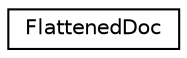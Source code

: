 digraph "Graphical Class Hierarchy"
{
 // LATEX_PDF_SIZE
  edge [fontname="Helvetica",fontsize="10",labelfontname="Helvetica",labelfontsize="10"];
  node [fontname="Helvetica",fontsize="10",shape=record];
  rankdir="LR";
  Node0 [label="FlattenedDoc",height=0.2,width=0.4,color="black", fillcolor="white", style="filled",URL="$classFlattenedDoc.html",tooltip=" "];
}
